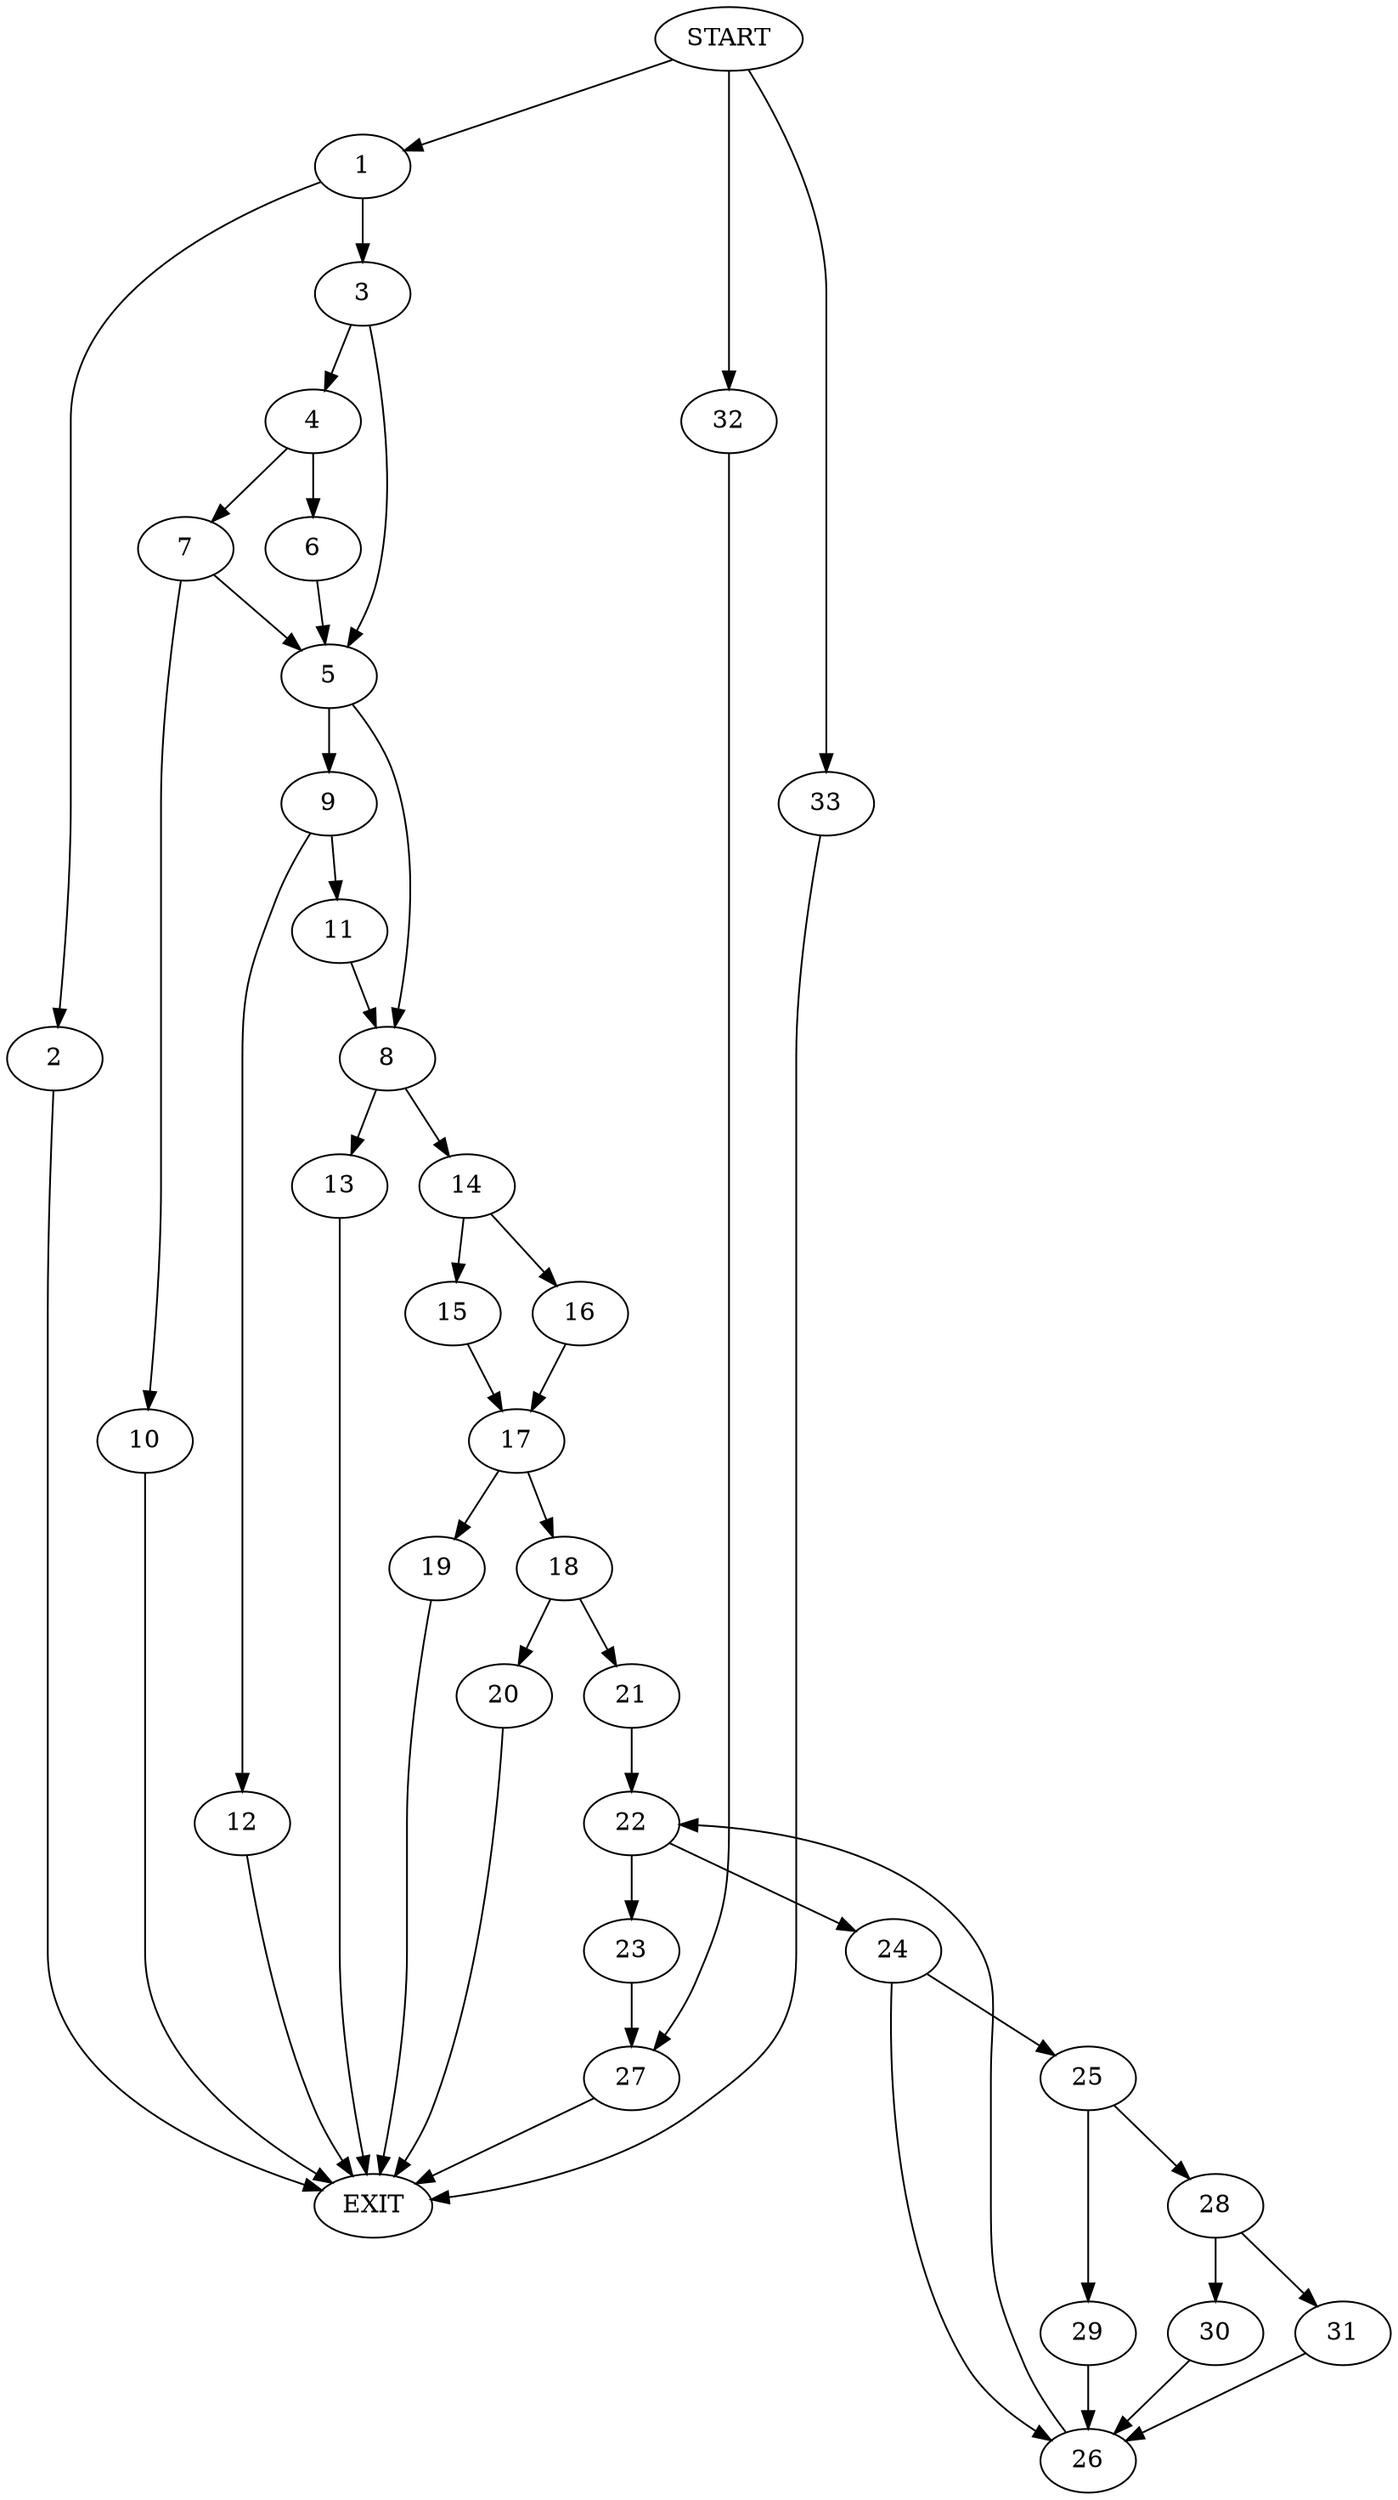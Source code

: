 digraph {
0 [label="START"]
34 [label="EXIT"]
0 -> 1
1 -> 2
1 -> 3
3 -> 4
3 -> 5
2 -> 34
4 -> 6
4 -> 7
5 -> 8
5 -> 9
6 -> 5
7 -> 5
7 -> 10
10 -> 34
9 -> 11
9 -> 12
8 -> 13
8 -> 14
11 -> 8
12 -> 34
14 -> 15
14 -> 16
13 -> 34
16 -> 17
15 -> 17
17 -> 18
17 -> 19
18 -> 20
18 -> 21
19 -> 34
20 -> 34
21 -> 22
22 -> 23
22 -> 24
24 -> 25
24 -> 26
23 -> 27
26 -> 22
25 -> 28
25 -> 29
29 -> 26
28 -> 30
28 -> 31
30 -> 26
31 -> 26
27 -> 34
0 -> 32
32 -> 27
0 -> 33
33 -> 34
}
